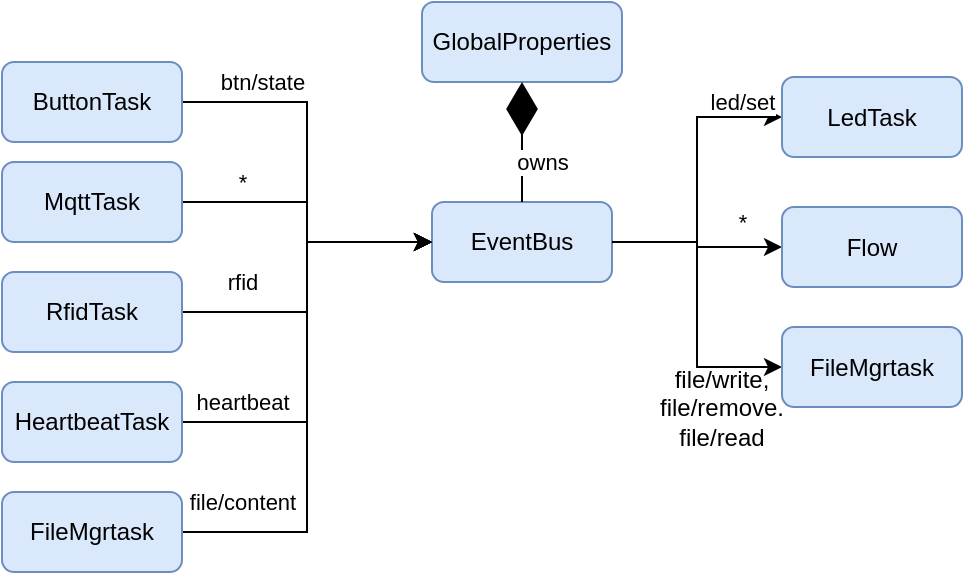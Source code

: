 <mxfile version="12.2.4" pages="1"><diagram id="9ZGphTBdlp2GHHIdH_-Z" name="Page-1"><mxGraphModel dx="789" dy="1112" grid="1" gridSize="10" guides="1" tooltips="1" connect="1" arrows="1" fold="1" page="1" pageScale="1" pageWidth="850" pageHeight="1100" math="0" shadow="0"><root><mxCell id="0"/><mxCell id="1" parent="0"/><mxCell id="47" value="led/set" style="edgeStyle=orthogonalEdgeStyle;rounded=0;orthogonalLoop=1;jettySize=auto;html=1;entryX=0;entryY=0.5;entryDx=0;entryDy=0;" parent="1" source="2" target="15" edge="1"><mxGeometry x="0.728" y="8" relative="1" as="geometry"><mxPoint as="offset"/></mxGeometry></mxCell><mxCell id="49" value="file/content" style="edgeStyle=orthogonalEdgeStyle;rounded=0;orthogonalLoop=1;jettySize=auto;html=1;entryX=0;entryY=0.5;entryDx=0;entryDy=0;exitX=1;exitY=0.5;exitDx=0;exitDy=0;" parent="1" source="16" target="2" edge="1"><mxGeometry x="-0.778" y="15" relative="1" as="geometry"><mxPoint x="440" y="470" as="sourcePoint"/><mxPoint as="offset"/></mxGeometry></mxCell><mxCell id="53" value="*" style="edgeStyle=orthogonalEdgeStyle;rounded=0;orthogonalLoop=1;jettySize=auto;html=1;startArrow=none;startFill=0;" parent="1" source="2" target="52" edge="1"><mxGeometry x="0.545" y="13" relative="1" as="geometry"><mxPoint as="offset"/></mxGeometry></mxCell><mxCell id="2" value="EventBus" style="rounded=1;whiteSpace=wrap;html=1;fillColor=#dae8fc;strokeColor=#6c8ebf;" parent="1" vertex="1"><mxGeometry x="335" y="200" width="90" height="40" as="geometry"/></mxCell><mxCell id="3" value="GlobalProperties" style="rounded=1;whiteSpace=wrap;html=1;fillColor=#dae8fc;strokeColor=#6c8ebf;" parent="1" vertex="1"><mxGeometry x="330" y="100" width="100" height="40" as="geometry"/></mxCell><mxCell id="23" value="rfid" style="rounded=0;orthogonalLoop=1;jettySize=auto;html=1;edgeStyle=orthogonalEdgeStyle;" parent="1" source="13" target="2" edge="1"><mxGeometry x="-0.025" y="33" relative="1" as="geometry"><mxPoint x="385" y="330" as="sourcePoint"/><mxPoint as="offset"/></mxGeometry></mxCell><mxCell id="7" value="owns" style="endArrow=diamondThin;endFill=1;endSize=24;html=1;" parent="1" source="2" target="3" edge="1"><mxGeometry x="-0.333" y="-10" width="160" relative="1" as="geometry"><mxPoint x="45" y="350" as="sourcePoint"/><mxPoint x="205" y="350" as="targetPoint"/><mxPoint as="offset"/></mxGeometry></mxCell><mxCell id="48" value="heartbeat" style="edgeStyle=orthogonalEdgeStyle;rounded=0;orthogonalLoop=1;jettySize=auto;html=1;entryX=0;entryY=0.5;entryDx=0;entryDy=0;" parent="1" source="11" target="2" edge="1"><mxGeometry x="-0.721" y="10" relative="1" as="geometry"><mxPoint as="offset"/></mxGeometry></mxCell><mxCell id="11" value="HeartbeatTask" style="rounded=1;whiteSpace=wrap;html=1;fillColor=#dae8fc;strokeColor=#6c8ebf;" parent="1" vertex="1"><mxGeometry x="120" y="290" width="90" height="40" as="geometry"/></mxCell><mxCell id="45" value="*" style="edgeStyle=orthogonalEdgeStyle;rounded=0;orthogonalLoop=1;jettySize=auto;html=1;entryX=0;entryY=0.5;entryDx=0;entryDy=0;" parent="1" source="12" target="2" edge="1"><mxGeometry x="-0.586" y="10" relative="1" as="geometry"><mxPoint as="offset"/></mxGeometry></mxCell><mxCell id="12" value="MqttTask" style="rounded=1;whiteSpace=wrap;html=1;fillColor=#dae8fc;strokeColor=#6c8ebf;" parent="1" vertex="1"><mxGeometry x="120" y="180" width="90" height="40" as="geometry"/></mxCell><mxCell id="13" value="RfidTask" style="rounded=1;whiteSpace=wrap;html=1;fillColor=#dae8fc;strokeColor=#6c8ebf;" parent="1" vertex="1"><mxGeometry x="120" y="235" width="90" height="40" as="geometry"/></mxCell><mxCell id="46" value="btn/state" style="edgeStyle=orthogonalEdgeStyle;rounded=0;orthogonalLoop=1;jettySize=auto;html=1;entryX=0;entryY=0.5;entryDx=0;entryDy=0;" parent="1" source="14" target="2" edge="1"><mxGeometry x="-0.59" y="10" relative="1" as="geometry"><mxPoint as="offset"/></mxGeometry></mxCell><mxCell id="14" value="ButtonTask" style="rounded=1;whiteSpace=wrap;html=1;fillColor=#dae8fc;strokeColor=#6c8ebf;" parent="1" vertex="1"><mxGeometry x="120" y="130" width="90" height="40" as="geometry"/></mxCell><mxCell id="15" value="LedTask" style="rounded=1;whiteSpace=wrap;html=1;fillColor=#dae8fc;strokeColor=#6c8ebf;" parent="1" vertex="1"><mxGeometry x="510" y="137.5" width="90" height="40" as="geometry"/></mxCell><mxCell id="50" style="edgeStyle=orthogonalEdgeStyle;rounded=0;orthogonalLoop=1;jettySize=auto;html=1;entryX=0;entryY=0.5;entryDx=0;entryDy=0;exitX=1;exitY=0.5;exitDx=0;exitDy=0;" parent="1" source="2" target="54" edge="1"><mxGeometry relative="1" as="geometry"/></mxCell><mxCell id="16" value="FileMgrtask" style="rounded=1;whiteSpace=wrap;html=1;fillColor=#dae8fc;strokeColor=#6c8ebf;" parent="1" vertex="1"><mxGeometry x="120" y="345" width="90" height="40" as="geometry"/></mxCell><mxCell id="51" value="file/write, file/remove. file/read" style="text;html=1;strokeColor=none;fillColor=none;align=center;verticalAlign=middle;whiteSpace=wrap;rounded=0;" parent="1" vertex="1"><mxGeometry x="460" y="292.5" width="40" height="20" as="geometry"/></mxCell><mxCell id="52" value="Flow" style="rounded=1;whiteSpace=wrap;html=1;fillColor=#dae8fc;strokeColor=#6c8ebf;" parent="1" vertex="1"><mxGeometry x="510" y="202.5" width="90" height="40" as="geometry"/></mxCell><mxCell id="54" value="FileMgrtask" style="rounded=1;whiteSpace=wrap;html=1;fillColor=#dae8fc;strokeColor=#6c8ebf;" parent="1" vertex="1"><mxGeometry x="510" y="262.5" width="90" height="40" as="geometry"/></mxCell></root></mxGraphModel></diagram></mxfile>